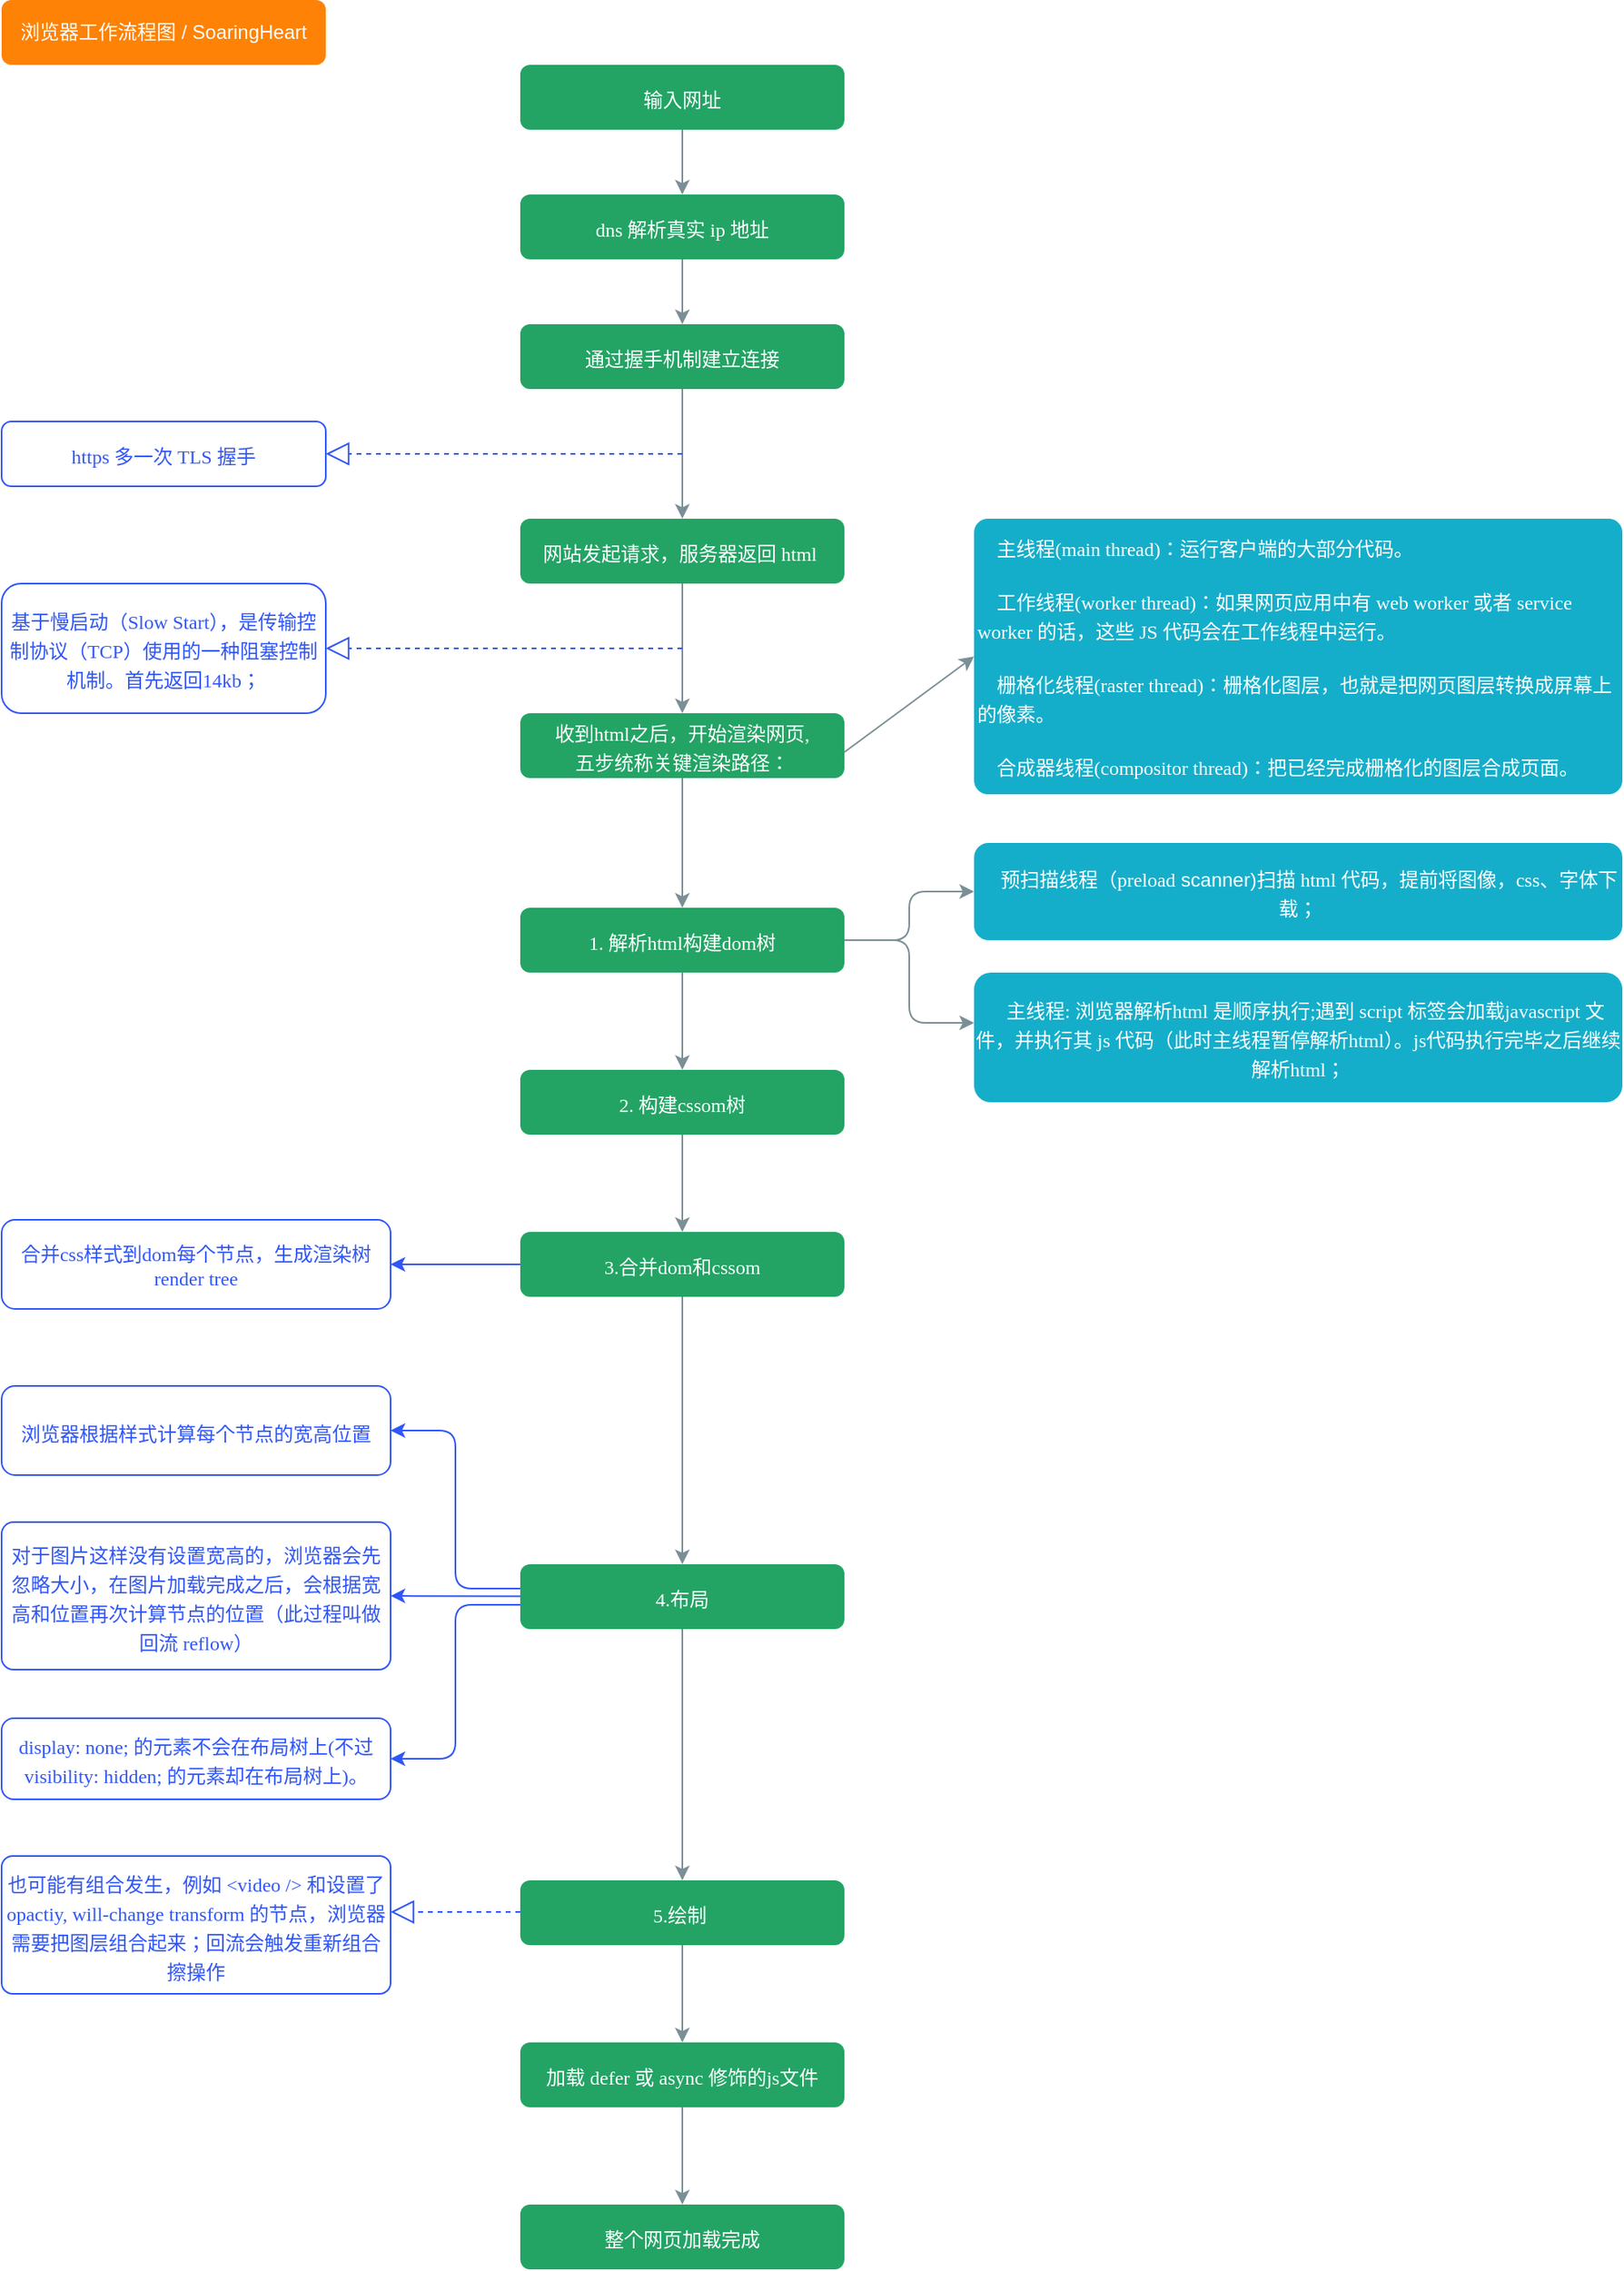 <mxfile>
    <diagram id="-Hh_SXQ7MOqm0KM2JhSV" name="第 1 页">
        <mxGraphModel dx="482" dy="520" grid="1" gridSize="10" guides="1" tooltips="1" connect="1" arrows="1" fold="1" page="1" pageScale="1" pageWidth="827" pageHeight="1169" background="none" math="0" shadow="0">
            <root>
                <mxCell id="0"/>
                <mxCell id="1" parent="0"/>
                <mxCell id="72" style="edgeStyle=none;html=1;entryX=0.5;entryY=0;entryDx=0;entryDy=0;strokeColor=#7b8f96;" parent="1" source="4" target="7" edge="1">
                    <mxGeometry relative="1" as="geometry"/>
                </mxCell>
                <mxCell id="4" value="&lt;p class=&quot;p1&quot; style=&quot;margin: 0px ; font-stretch: normal ; line-height: normal ; font-family: &amp;#34;pingfang sc&amp;#34;&quot;&gt;&lt;font color=&quot;#ffffff&quot;&gt;输入网址&lt;/font&gt;&lt;/p&gt;" style="rounded=1;whiteSpace=wrap;html=1;fillColor=#23A465;fontColor=#ffffff;strokeColor=none;" parent="1" vertex="1">
                    <mxGeometry x="440" y="160" width="200" height="40" as="geometry"/>
                </mxCell>
                <mxCell id="11" style="edgeStyle=none;html=1;exitX=0.5;exitY=1;exitDx=0;exitDy=0;entryX=0.5;entryY=0;entryDx=0;entryDy=0;fontColor=#FFFFFF;strokeColor=#7b8f96;" parent="1" source="7" target="10" edge="1">
                    <mxGeometry relative="1" as="geometry"/>
                </mxCell>
                <mxCell id="7" value="&lt;p class=&quot;p1&quot; style=&quot;margin: 0px ; font-stretch: normal ; line-height: normal ; font-family: &amp;quot;pingfang sc&amp;quot;&quot;&gt;&lt;font color=&quot;#ffffff&quot;&gt;dns 解析真实 ip 地址&lt;/font&gt;&lt;/p&gt;" style="rounded=1;whiteSpace=wrap;html=1;labelBackgroundColor=none;fillColor=#23a465;fontColor=#ffffff;strokeColor=none;" parent="1" vertex="1">
                    <mxGeometry x="440" y="240" width="200" height="40" as="geometry"/>
                </mxCell>
                <mxCell id="12" style="edgeStyle=none;html=1;fontColor=#FFFFFF;entryX=0.5;entryY=0;entryDx=0;entryDy=0;strokeColor=#7b8f96;" parent="1" source="10" target="13" edge="1">
                    <mxGeometry relative="1" as="geometry">
                        <mxPoint x="100" y="390" as="targetPoint"/>
                    </mxGeometry>
                </mxCell>
                <mxCell id="10" value="&lt;p class=&quot;p1&quot; style=&quot;margin: 0px ; font-stretch: normal ; line-height: normal ; font-family: &amp;#34;pingfang sc&amp;#34;&quot;&gt;&lt;font color=&quot;#ffffff&quot;&gt;通过握手机制建立连接&lt;/font&gt;&lt;/p&gt;" style="rounded=1;whiteSpace=wrap;html=1;fillColor=#23a465;fontColor=#ffffff;strokeColor=none;" parent="1" vertex="1">
                    <mxGeometry x="440" y="320" width="200" height="40" as="geometry"/>
                </mxCell>
                <mxCell id="14" style="edgeStyle=none;html=1;fontColor=#FFFFFF;entryX=0.5;entryY=0;entryDx=0;entryDy=0;strokeColor=#7b8f96;" parent="1" source="13" target="20" edge="1">
                    <mxGeometry relative="1" as="geometry">
                        <mxPoint x="100" y="550" as="targetPoint"/>
                        <Array as="points"/>
                    </mxGeometry>
                </mxCell>
                <mxCell id="13" value="&lt;p class=&quot;p1&quot; style=&quot;margin: 0px ; font-stretch: normal ; line-height: normal ; font-family: &amp;#34;pingfang sc&amp;#34;&quot;&gt;&lt;font color=&quot;#ffffff&quot;&gt;网站发起请求，服务器返回 html&amp;nbsp;&lt;/font&gt;&lt;/p&gt;" style="rounded=1;whiteSpace=wrap;html=1;fillColor=#23a465;fontColor=#ffffff;strokeColor=none;" parent="1" vertex="1">
                    <mxGeometry x="440" y="440" width="200" height="40" as="geometry"/>
                </mxCell>
                <mxCell id="15" value="" style="endArrow=block;dashed=1;endFill=0;endSize=12;html=1;fontColor=#FFFFFF;entryX=1;entryY=0.5;entryDx=0;entryDy=0;strokeColor=#3056f8;" parent="1" target="17" edge="1">
                    <mxGeometry width="160" relative="1" as="geometry">
                        <mxPoint x="540" y="520" as="sourcePoint"/>
                        <mxPoint x="680" y="520" as="targetPoint"/>
                        <Array as="points"/>
                    </mxGeometry>
                </mxCell>
                <mxCell id="17" value="&lt;p class=&quot;p1&quot; style=&quot;margin: 0px ; font-stretch: normal ; line-height: normal ; font-family: &amp;#34;pingfang sc&amp;#34;&quot;&gt;&lt;font color=&quot;#3056f8&quot;&gt;基于慢启动（Slow Start），是传输控制协议（TCP）使用的一种阻塞控制机制。首先返回14kb；&lt;/font&gt;&lt;/p&gt;" style="rounded=1;whiteSpace=wrap;html=1;fillColor=none;fontColor=#ffffff;strokeColor=#3056f8;" parent="1" vertex="1">
                    <mxGeometry x="120" y="480" width="200" height="80" as="geometry"/>
                </mxCell>
                <mxCell id="26" style="edgeStyle=none;html=1;exitX=0.5;exitY=1;exitDx=0;exitDy=0;entryX=0.5;entryY=0;entryDx=0;entryDy=0;fontColor=#FFFFFF;strokeColor=#7b8f96;" parent="1" source="20" target="25" edge="1">
                    <mxGeometry relative="1" as="geometry"/>
                </mxCell>
                <mxCell id="20" value="&lt;p class=&quot;p1&quot; style=&quot;margin: 0px ; font-stretch: normal ; line-height: normal ; font-family: &amp;#34;pingfang sc&amp;#34;&quot;&gt;&lt;font color=&quot;#ffffff&quot;&gt;收到html之后，开始渲染网页,&lt;/font&gt;&lt;/p&gt;&lt;p class=&quot;p1&quot; style=&quot;margin: 0px ; font-stretch: normal ; line-height: normal ; font-family: &amp;#34;pingfang sc&amp;#34;&quot;&gt;&lt;font color=&quot;#ffffff&quot;&gt;&lt;span style=&quot;font-family: &amp;#34;pingfang sc&amp;#34;&quot;&gt;五步统称关键渲染路径：&lt;/span&gt;&lt;/font&gt;&lt;/p&gt;" style="rounded=1;whiteSpace=wrap;html=1;fillColor=#23a465;fontColor=#ffffff;strokeColor=none;" parent="1" vertex="1">
                    <mxGeometry x="440" y="560" width="200" height="40" as="geometry"/>
                </mxCell>
                <mxCell id="50" style="edgeStyle=none;html=1;entryX=0.5;entryY=0;entryDx=0;entryDy=0;fontColor=#FFFFFF;strokeColor=#7b8f96;" parent="1" source="21" target="49" edge="1">
                    <mxGeometry relative="1" as="geometry"/>
                </mxCell>
                <mxCell id="21" value="&lt;p class=&quot;p1&quot; style=&quot;margin: 0px ; font-stretch: normal ; line-height: normal ; font-family: &amp;#34;pingfang sc&amp;#34;&quot;&gt;&lt;font color=&quot;#ffffff&quot;&gt;5.绘制&lt;span class=&quot;Apple-converted-space&quot;&gt;&amp;nbsp;&lt;/span&gt;&lt;/font&gt;&lt;/p&gt;" style="rounded=1;whiteSpace=wrap;html=1;fillColor=#23a465;fontColor=#ffffff;strokeColor=none;" parent="1" vertex="1">
                    <mxGeometry x="440" y="1280" width="200" height="40" as="geometry"/>
                </mxCell>
                <mxCell id="30" style="edgeStyle=none;html=1;entryX=0.5;entryY=0;entryDx=0;entryDy=0;fontColor=#FFFFFF;strokeColor=#7b8f96;" parent="1" source="22" target="21" edge="1">
                    <mxGeometry relative="1" as="geometry"/>
                </mxCell>
                <mxCell id="84" style="edgeStyle=none;html=1;entryX=1;entryY=0.5;entryDx=0;entryDy=0;fontColor=#3056F8;strokeColor=#3056F8;" parent="1" source="22" target="83" edge="1">
                    <mxGeometry relative="1" as="geometry"/>
                </mxCell>
                <mxCell id="22" value="&lt;p class=&quot;p1&quot; style=&quot;margin: 0px ; font-stretch: normal ; line-height: normal ; font-family: &amp;#34;pingfang sc&amp;#34;&quot;&gt;&lt;font color=&quot;#ffffff&quot;&gt;4.布局&lt;/font&gt;&lt;/p&gt;" style="rounded=1;whiteSpace=wrap;html=1;fillColor=#23a465;fontColor=#ffffff;strokeColor=none;" parent="1" vertex="1">
                    <mxGeometry x="440" y="1085" width="200" height="40" as="geometry"/>
                </mxCell>
                <mxCell id="29" style="edgeStyle=none;html=1;exitX=0.5;exitY=1;exitDx=0;exitDy=0;entryX=0.5;entryY=0;entryDx=0;entryDy=0;fontColor=#FFFFFF;strokeColor=#7b8f96;" parent="1" source="23" target="22" edge="1">
                    <mxGeometry relative="1" as="geometry"/>
                </mxCell>
                <mxCell id="86" style="edgeStyle=none;html=1;entryX=1;entryY=0.5;entryDx=0;entryDy=0;fontColor=#3056F8;strokeColor=#3056F8;" parent="1" source="23" target="74" edge="1">
                    <mxGeometry relative="1" as="geometry"/>
                </mxCell>
                <mxCell id="23" value="&lt;p class=&quot;p1&quot; style=&quot;margin: 0px ; font-stretch: normal ; line-height: normal ; font-family: &amp;#34;pingfang sc&amp;#34;&quot;&gt;&lt;font color=&quot;#ffffff&quot;&gt;3.合并dom和cssom&lt;/font&gt;&lt;/p&gt;" style="rounded=1;whiteSpace=wrap;html=1;fillColor=#23a465;fontColor=#ffffff;strokeColor=none;" parent="1" vertex="1">
                    <mxGeometry x="440" y="880" width="200" height="40" as="geometry"/>
                </mxCell>
                <mxCell id="28" style="edgeStyle=none;html=1;exitX=0.5;exitY=1;exitDx=0;exitDy=0;entryX=0.5;entryY=0;entryDx=0;entryDy=0;fontColor=#FFFFFF;strokeColor=#7b8f96;" parent="1" source="24" target="23" edge="1">
                    <mxGeometry relative="1" as="geometry"/>
                </mxCell>
                <mxCell id="24" value="&lt;p class=&quot;p1&quot; style=&quot;margin: 0px ; font-stretch: normal ; line-height: normal ; font-family: &amp;#34;pingfang sc&amp;#34;&quot;&gt;&lt;font color=&quot;#ffffff&quot;&gt;2. 构建cssom树&lt;/font&gt;&lt;/p&gt;" style="rounded=1;whiteSpace=wrap;html=1;fillColor=#23a465;fontColor=#ffffff;strokeColor=none;" parent="1" vertex="1">
                    <mxGeometry x="440" y="780" width="200" height="40" as="geometry"/>
                </mxCell>
                <mxCell id="67" style="edgeStyle=none;html=1;entryX=0.5;entryY=0;entryDx=0;entryDy=0;strokeColor=#7b8f96;" parent="1" source="25" target="24" edge="1">
                    <mxGeometry relative="1" as="geometry"/>
                </mxCell>
                <mxCell id="25" value="&lt;p class=&quot;p1&quot; style=&quot;margin: 0px ; font-stretch: normal ; line-height: normal ; font-family: &amp;#34;pingfang sc&amp;#34;&quot;&gt;&lt;font color=&quot;#ffffff&quot;&gt;1. 解析html构建dom树&lt;/font&gt;&lt;/p&gt;" style="rounded=1;whiteSpace=wrap;html=1;fillColor=#23a465;fontColor=#ffffff;strokeColor=none;" parent="1" vertex="1">
                    <mxGeometry x="440" y="680" width="200" height="40" as="geometry"/>
                </mxCell>
                <mxCell id="31" value="" style="endArrow=block;dashed=1;endFill=0;endSize=12;html=1;fontColor=#FFFFFF;entryX=1;entryY=0.5;entryDx=0;entryDy=0;strokeColor=#3056f8;" parent="1" target="32" edge="1">
                    <mxGeometry width="160" relative="1" as="geometry">
                        <mxPoint x="540" y="400" as="sourcePoint"/>
                        <mxPoint x="680" y="400" as="targetPoint"/>
                        <Array as="points"/>
                    </mxGeometry>
                </mxCell>
                <mxCell id="32" value="&lt;p class=&quot;p1&quot; style=&quot;margin: 0px ; font-stretch: normal ; line-height: normal ; font-family: &amp;#34;pingfang sc&amp;#34;&quot;&gt;&lt;font color=&quot;#3056f8&quot;&gt;https 多一次 TLS 握手&lt;/font&gt;&lt;br&gt;&lt;/p&gt;" style="rounded=1;whiteSpace=wrap;html=1;fillColor=none;fontColor=#ffffff;strokeColor=#3056f8;" parent="1" vertex="1">
                    <mxGeometry x="120" y="380" width="200" height="40" as="geometry"/>
                </mxCell>
                <mxCell id="37" value="&lt;p class=&quot;p1&quot; style=&quot;margin: 0px ; font-stretch: normal ; line-height: normal ; font-family: &amp;#34;pingfang sc&amp;#34;&quot;&gt;&amp;nbsp; &amp;nbsp;主线程: 浏览器解析html 是顺序执行;&lt;span style=&quot;font-family: &amp;#34;pingfang sc&amp;#34;&quot;&gt;遇到 script 标签会加载javascript 文件，并执行其 js 代码（此时主线程暂停解析html）。js代码执行完毕之后继续解析html；&lt;/span&gt;&lt;/p&gt;" style="rounded=1;whiteSpace=wrap;html=1;fillColor=#15aeca;fontColor=#ffffff;strokeColor=none;arcSize=13;" parent="1" vertex="1">
                    <mxGeometry x="720" y="720" width="400" height="80" as="geometry"/>
                </mxCell>
                <mxCell id="40" value="&lt;p class=&quot;p1&quot;&gt;&lt;br&gt;&lt;/p&gt;" style="text;whiteSpace=wrap;html=1;fontColor=#FFFFFF;" parent="1" vertex="1">
                    <mxGeometry x="460" y="705" width="160" height="50" as="geometry"/>
                </mxCell>
                <mxCell id="41" value="&lt;p class=&quot;p1&quot; style=&quot;margin: 0px ; font-stretch: normal ; line-height: normal ; font-family: &amp;#34;pingfang sc&amp;#34;&quot;&gt;&lt;span style=&quot;font-family: &amp;#34;helvetica&amp;#34; ; text-align: left&quot;&gt;&amp;nbsp; &amp;nbsp; 预扫描线程（&lt;/span&gt;preload&lt;span style=&quot;font-family: &amp;#34;helvetica&amp;#34; ; text-align: left&quot;&gt;&amp;nbsp;scanner)&lt;/span&gt;&lt;span style=&quot;font-family: &amp;#34;pingfang sc&amp;#34;&quot;&gt;扫描 html 代码，提前将图像，css、字体下载&lt;/span&gt;；&lt;/p&gt;" style="rounded=1;whiteSpace=wrap;html=1;fillColor=#15AECA;fontColor=#ffffff;strokeColor=none;" parent="1" vertex="1">
                    <mxGeometry x="720" y="640" width="400" height="60" as="geometry"/>
                </mxCell>
                <mxCell id="52" style="edgeStyle=none;html=1;entryX=0.5;entryY=0;entryDx=0;entryDy=0;fontColor=#FFFFFF;strokeColor=#7b8f96;" parent="1" source="49" target="51" edge="1">
                    <mxGeometry relative="1" as="geometry"/>
                </mxCell>
                <mxCell id="49" value="&lt;p class=&quot;p1&quot; style=&quot;margin: 0px ; font-stretch: normal ; line-height: normal ; font-family: &amp;#34;pingfang sc&amp;#34;&quot;&gt;&lt;font color=&quot;#ffffff&quot;&gt;加载 defer 或 async 修饰的&lt;/font&gt;&lt;span style=&quot;color: rgb(255 , 255 , 255)&quot;&gt;js文件&lt;/span&gt;&lt;br&gt;&lt;/p&gt;" style="rounded=1;whiteSpace=wrap;html=1;fillColor=#23a465;fontColor=#ffffff;strokeColor=none;" parent="1" vertex="1">
                    <mxGeometry x="440" y="1380" width="200" height="40" as="geometry"/>
                </mxCell>
                <mxCell id="51" value="&lt;p class=&quot;p1&quot; style=&quot;margin: 0px ; font-stretch: normal ; line-height: normal ; font-family: &amp;#34;pingfang sc&amp;#34;&quot;&gt;&lt;font color=&quot;#ffffff&quot;&gt;整个网页加载完成&lt;/font&gt;&lt;/p&gt;" style="rounded=1;whiteSpace=wrap;html=1;fillColor=#23a465;fontColor=#ffffff;strokeColor=none;" parent="1" vertex="1">
                    <mxGeometry x="440" y="1480" width="200" height="40" as="geometry"/>
                </mxCell>
                <mxCell id="61" value="&lt;p class=&quot;p1&quot; style=&quot;margin: 0px ; font-stretch: normal ; line-height: normal ; font-family: &amp;#34;pingfang sc&amp;#34;&quot;&gt;&lt;font color=&quot;#3056f8&quot;&gt;也可能有组合发生，例如 &amp;lt;video /&amp;gt; 和设置了 opactiy, will-change transform 的节点，浏览器需要把图层组合起来；回流会触发重新组合擦操作&lt;/font&gt;&lt;/p&gt;" style="rounded=1;whiteSpace=wrap;html=1;fillColor=none;fontColor=#ffffff;strokeColor=#3056F8;arcSize=8;" parent="1" vertex="1">
                    <mxGeometry x="120" y="1265" width="240" height="85" as="geometry"/>
                </mxCell>
                <mxCell id="63" value="&lt;p class=&quot;p1&quot; style=&quot;margin: 0px ; font-stretch: normal ; line-height: normal ; font-family: &amp;#34;pingfang sc&amp;#34;&quot;&gt;&lt;font color=&quot;#3056f8&quot;&gt;display: none; 的元素不会在布局树上(不过 visibility: hidden; 的元素却在布局树上)。&lt;/font&gt;&lt;/p&gt;" style="rounded=1;whiteSpace=wrap;html=1;fillColor=none;fontColor=#ffffff;strokeColor=#3056f8;" parent="1" vertex="1">
                    <mxGeometry x="120" y="1180" width="240" height="50" as="geometry"/>
                </mxCell>
                <mxCell id="74" value="&lt;p class=&quot;p1&quot; style=&quot;margin: 0px ; font-stretch: normal ; line-height: normal ; font-family: &amp;#34;pingfang sc&amp;#34;&quot;&gt;&lt;font color=&quot;#3056f8&quot;&gt;合并css样式到dom每个节点，生成渲染树 render tree&lt;/font&gt;&lt;br&gt;&lt;/p&gt;" style="rounded=1;whiteSpace=wrap;html=1;fillColor=none;fontColor=#ffffff;strokeColor=#3056f8;" parent="1" vertex="1">
                    <mxGeometry x="120" y="872.5" width="240" height="55" as="geometry"/>
                </mxCell>
                <mxCell id="80" value="&lt;p class=&quot;p1&quot; style=&quot;margin: 0px ; font-stretch: normal ; line-height: normal ; font-family: &amp;#34;pingfang sc&amp;#34;&quot;&gt;&lt;font color=&quot;#3056f8&quot;&gt;浏览器根据样式计算每个节点的宽高位置&lt;/font&gt;&lt;br&gt;&lt;/p&gt;" style="rounded=1;whiteSpace=wrap;html=1;fillColor=none;fontColor=#ffffff;strokeColor=#3056f8;" parent="1" vertex="1">
                    <mxGeometry x="120" y="975" width="240" height="55" as="geometry"/>
                </mxCell>
                <mxCell id="81" value="" style="edgeStyle=elbowEdgeStyle;elbow=horizontal;endArrow=classic;html=1;fontColor=#3056F8;strokeColor=#3056F8;entryX=1;entryY=0.5;entryDx=0;entryDy=0;" parent="1" target="80" edge="1">
                    <mxGeometry width="50" height="50" relative="1" as="geometry">
                        <mxPoint x="440" y="1100" as="sourcePoint"/>
                        <mxPoint x="360" y="1020" as="targetPoint"/>
                    </mxGeometry>
                </mxCell>
                <mxCell id="82" value="" style="edgeStyle=elbowEdgeStyle;elbow=horizontal;endArrow=classic;html=1;fontColor=#3056F8;strokeColor=#3056F8;entryX=1;entryY=0.5;entryDx=0;entryDy=0;" parent="1" target="63" edge="1">
                    <mxGeometry width="50" height="50" relative="1" as="geometry">
                        <mxPoint x="440" y="1110" as="sourcePoint"/>
                        <mxPoint x="370" y="1210" as="targetPoint"/>
                        <Array as="points">
                            <mxPoint x="400" y="1160"/>
                        </Array>
                    </mxGeometry>
                </mxCell>
                <mxCell id="83" value="&lt;p class=&quot;p1&quot; style=&quot;margin: 0px ; font-stretch: normal ; line-height: normal ; font-family: &amp;#34;pingfang sc&amp;#34;&quot;&gt;&lt;font color=&quot;#3056f8&quot;&gt;对于图片这样没有设置宽高的，浏览器会先忽略大小，在图片加载完成之后，会根据宽高和位置再次计算节点的位置（此过程叫做回流 reflow）&lt;/font&gt;&lt;br&gt;&lt;/p&gt;" style="rounded=1;whiteSpace=wrap;html=1;fillColor=none;fontColor=#ffffff;strokeColor=#3056f8;arcSize=8;" parent="1" vertex="1">
                    <mxGeometry x="120" y="1059.06" width="240" height="90.94" as="geometry"/>
                </mxCell>
                <mxCell id="85" value="" style="endArrow=block;dashed=1;endFill=0;endSize=12;html=1;fontColor=#FFFFFF;entryX=1;entryY=0.5;entryDx=0;entryDy=0;strokeColor=#3056f8;" parent="1" edge="1">
                    <mxGeometry width="160" relative="1" as="geometry">
                        <mxPoint x="440" y="1299.5" as="sourcePoint"/>
                        <mxPoint x="360" y="1299.505" as="targetPoint"/>
                        <Array as="points"/>
                    </mxGeometry>
                </mxCell>
                <mxCell id="95" value="&lt;p class=&quot;p1&quot; style=&quot;margin: 0px ; font-stretch: normal ; line-height: normal ; font-family: &amp;#34;pingfang sc&amp;#34; ; font-size: 12px&quot;&gt;&lt;font style=&quot;font-size: 12px&quot;&gt;&amp;nbsp; &amp;nbsp; &lt;/font&gt;&lt;font style=&quot;font-size: 12px&quot;&gt;主线程(main thread)：运行客户端的大部分代码。&lt;/font&gt;&lt;/p&gt;&lt;p class=&quot;p1&quot; style=&quot;margin: 0px ; font-stretch: normal ; line-height: normal ; font-family: &amp;#34;pingfang sc&amp;#34; ; font-size: 12px&quot;&gt;&lt;font style=&quot;font-size: 12px&quot;&gt;&lt;br style=&quot;font-size: 12px&quot;&gt;&lt;/font&gt;&lt;/p&gt;&lt;p class=&quot;p1&quot; style=&quot;margin: 0px ; font-stretch: normal ; line-height: normal ; font-family: &amp;#34;pingfang sc&amp;#34; ; font-size: 12px&quot;&gt;&lt;font style=&quot;font-size: 12px&quot;&gt;&amp;nbsp; &amp;nbsp; 工作线程(worker thread)：如果网页应用中有 web worker 或者 service worker 的话，这些 JS 代码会在工作线程中运行。&lt;/font&gt;&lt;/p&gt;&lt;p class=&quot;p1&quot; style=&quot;margin: 0px ; font-stretch: normal ; line-height: normal ; font-family: &amp;#34;pingfang sc&amp;#34; ; font-size: 12px&quot;&gt;&lt;font style=&quot;font-size: 12px&quot;&gt;&lt;br style=&quot;font-size: 12px&quot;&gt;&lt;/font&gt;&lt;/p&gt;&lt;p class=&quot;p1&quot; style=&quot;margin: 0px ; font-stretch: normal ; line-height: normal ; font-family: &amp;#34;pingfang sc&amp;#34; ; font-size: 12px&quot;&gt;&lt;font style=&quot;font-size: 12px&quot;&gt;&amp;nbsp; &amp;nbsp; 栅格化线程(raster thread)：栅格化图层，也就是把网页图层转换成屏幕上的像素。&lt;/font&gt;&lt;/p&gt;&lt;p class=&quot;p1&quot; style=&quot;margin: 0px ; font-stretch: normal ; line-height: normal ; font-family: &amp;#34;pingfang sc&amp;#34; ; font-size: 12px&quot;&gt;&lt;span style=&quot;font-size: 12px&quot;&gt;&lt;br style=&quot;font-size: 12px&quot;&gt;&lt;/span&gt;&lt;/p&gt;&lt;p class=&quot;p1&quot; style=&quot;margin: 0px ; font-stretch: normal ; line-height: normal ; font-family: &amp;#34;pingfang sc&amp;#34; ; font-size: 12px&quot;&gt;&lt;span style=&quot;font-size: 12px&quot;&gt;&amp;nbsp; &amp;nbsp; 合成器线程(compositor thread)：把已经完成栅格化的图层合成页面。&lt;/span&gt;&lt;br style=&quot;font-size: 12px&quot;&gt;&lt;/p&gt;" style="rounded=1;whiteSpace=wrap;html=1;fillColor=#15AECA;fontColor=#ffffff;strokeColor=none;align=left;fontSize=12;arcSize=5;" parent="1" vertex="1">
                    <mxGeometry x="720" y="440" width="400" height="170" as="geometry"/>
                </mxCell>
                <mxCell id="99" style="edgeStyle=none;html=1;entryX=0;entryY=0.5;entryDx=0;entryDy=0;fontColor=#3056F8;strokeColor=#7B8F96;" parent="1" target="95" edge="1">
                    <mxGeometry relative="1" as="geometry">
                        <mxPoint x="640" y="584" as="sourcePoint"/>
                        <mxPoint x="760" y="584" as="targetPoint"/>
                    </mxGeometry>
                </mxCell>
                <mxCell id="103" value="" style="edgeStyle=elbowEdgeStyle;elbow=horizontal;endArrow=classic;html=1;entryX=0;entryY=0.5;entryDx=0;entryDy=0;strokeColor=#7B8F96;" parent="1" target="41" edge="1">
                    <mxGeometry width="50" height="50" relative="1" as="geometry">
                        <mxPoint x="640" y="700" as="sourcePoint"/>
                        <mxPoint x="720" y="650" as="targetPoint"/>
                    </mxGeometry>
                </mxCell>
                <mxCell id="104" value="" style="edgeStyle=elbowEdgeStyle;elbow=horizontal;endArrow=classic;html=1;exitX=1;exitY=0.5;exitDx=0;exitDy=0;strokeColor=#7B8F96;" parent="1" source="25" edge="1">
                    <mxGeometry width="50" height="50" relative="1" as="geometry">
                        <mxPoint x="650" y="710" as="sourcePoint"/>
                        <mxPoint x="720" y="751" as="targetPoint"/>
                    </mxGeometry>
                </mxCell>
                <mxCell id="106" value="浏览器工作流程图 / SoaringHeart" style="shape=ext;double=1;rounded=1;whiteSpace=wrap;html=1;fontColor=#FFFFFF;strokeColor=none;fillColor=#FE8205;" parent="1" vertex="1">
                    <mxGeometry x="120" y="120" width="200" height="40" as="geometry"/>
                </mxCell>
            </root>
        </mxGraphModel>
    </diagram>
</mxfile>